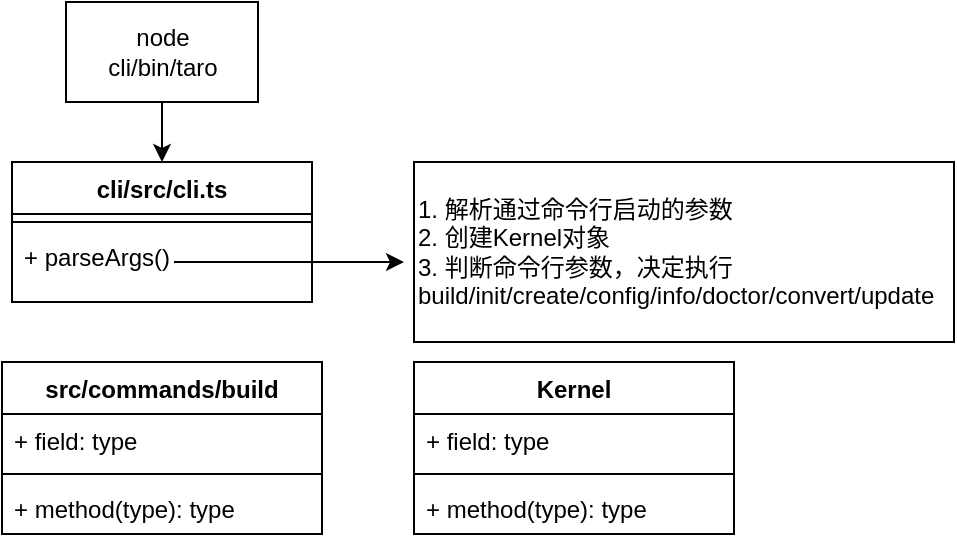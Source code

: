 <mxfile version="13.6.2" type="github">
  <diagram id="qLGAQN45khurday5uuPe" name="第 1 页">
    <mxGraphModel dx="1131" dy="741" grid="1" gridSize="10" guides="1" tooltips="1" connect="1" arrows="1" fold="1" page="1" pageScale="1" pageWidth="827" pageHeight="1169" math="0" shadow="0">
      <root>
        <mxCell id="0" />
        <mxCell id="1" parent="0" />
        <mxCell id="If2TSdoc109izGzcaKSD-9" value="node&lt;br&gt;cli/bin/taro" style="html=1;" vertex="1" parent="1">
          <mxGeometry x="366" y="30" width="96" height="50" as="geometry" />
        </mxCell>
        <mxCell id="If2TSdoc109izGzcaKSD-10" value="" style="endArrow=classic;html=1;exitX=0.5;exitY=1;exitDx=0;exitDy=0;entryX=0.5;entryY=0;entryDx=0;entryDy=0;" edge="1" parent="1" source="If2TSdoc109izGzcaKSD-9" target="If2TSdoc109izGzcaKSD-5">
          <mxGeometry relative="1" as="geometry">
            <mxPoint x="410" y="340" as="sourcePoint" />
            <mxPoint x="510" y="340" as="targetPoint" />
          </mxGeometry>
        </mxCell>
        <mxCell id="If2TSdoc109izGzcaKSD-5" value="cli/src/cli.ts" style="swimlane;fontStyle=1;align=center;verticalAlign=top;childLayout=stackLayout;horizontal=1;startSize=26;horizontalStack=0;resizeParent=1;resizeParentMax=0;resizeLast=0;collapsible=1;marginBottom=0;" vertex="1" parent="1">
          <mxGeometry x="339" y="110" width="150" height="70" as="geometry" />
        </mxCell>
        <mxCell id="If2TSdoc109izGzcaKSD-7" value="" style="line;strokeWidth=1;fillColor=none;align=left;verticalAlign=middle;spacingTop=-1;spacingLeft=3;spacingRight=3;rotatable=0;labelPosition=right;points=[];portConstraint=eastwest;" vertex="1" parent="If2TSdoc109izGzcaKSD-5">
          <mxGeometry y="26" width="150" height="8" as="geometry" />
        </mxCell>
        <mxCell id="If2TSdoc109izGzcaKSD-8" value="+ parseArgs()" style="text;strokeColor=none;fillColor=none;align=left;verticalAlign=top;spacingLeft=4;spacingRight=4;overflow=hidden;rotatable=0;points=[[0,0.5],[1,0.5]];portConstraint=eastwest;" vertex="1" parent="If2TSdoc109izGzcaKSD-5">
          <mxGeometry y="34" width="150" height="36" as="geometry" />
        </mxCell>
        <mxCell id="If2TSdoc109izGzcaKSD-12" value="1. 解析通过命令行启动的参数&lt;br&gt;2. 创建Kernel对象&lt;br&gt;3. 判断命令行参数，决定执行build/init/create/config/info/doctor/convert/update" style="rounded=0;whiteSpace=wrap;html=1;align=left;" vertex="1" parent="1">
          <mxGeometry x="540" y="110" width="270" height="90" as="geometry" />
        </mxCell>
        <mxCell id="If2TSdoc109izGzcaKSD-13" value="" style="endArrow=classic;html=1;" edge="1" parent="1">
          <mxGeometry width="50" height="50" relative="1" as="geometry">
            <mxPoint x="420" y="160" as="sourcePoint" />
            <mxPoint x="535" y="160" as="targetPoint" />
            <Array as="points" />
          </mxGeometry>
        </mxCell>
        <mxCell id="If2TSdoc109izGzcaKSD-14" value="src/commands/build" style="swimlane;fontStyle=1;align=center;verticalAlign=top;childLayout=stackLayout;horizontal=1;startSize=26;horizontalStack=0;resizeParent=1;resizeParentMax=0;resizeLast=0;collapsible=1;marginBottom=0;" vertex="1" parent="1">
          <mxGeometry x="334" y="210" width="160" height="86" as="geometry" />
        </mxCell>
        <mxCell id="If2TSdoc109izGzcaKSD-15" value="+ field: type" style="text;strokeColor=none;fillColor=none;align=left;verticalAlign=top;spacingLeft=4;spacingRight=4;overflow=hidden;rotatable=0;points=[[0,0.5],[1,0.5]];portConstraint=eastwest;" vertex="1" parent="If2TSdoc109izGzcaKSD-14">
          <mxGeometry y="26" width="160" height="26" as="geometry" />
        </mxCell>
        <mxCell id="If2TSdoc109izGzcaKSD-16" value="" style="line;strokeWidth=1;fillColor=none;align=left;verticalAlign=middle;spacingTop=-1;spacingLeft=3;spacingRight=3;rotatable=0;labelPosition=right;points=[];portConstraint=eastwest;" vertex="1" parent="If2TSdoc109izGzcaKSD-14">
          <mxGeometry y="52" width="160" height="8" as="geometry" />
        </mxCell>
        <mxCell id="If2TSdoc109izGzcaKSD-17" value="+ method(type): type" style="text;strokeColor=none;fillColor=none;align=left;verticalAlign=top;spacingLeft=4;spacingRight=4;overflow=hidden;rotatable=0;points=[[0,0.5],[1,0.5]];portConstraint=eastwest;" vertex="1" parent="If2TSdoc109izGzcaKSD-14">
          <mxGeometry y="60" width="160" height="26" as="geometry" />
        </mxCell>
        <mxCell id="If2TSdoc109izGzcaKSD-18" value="Kernel" style="swimlane;fontStyle=1;align=center;verticalAlign=top;childLayout=stackLayout;horizontal=1;startSize=26;horizontalStack=0;resizeParent=1;resizeParentMax=0;resizeLast=0;collapsible=1;marginBottom=0;" vertex="1" parent="1">
          <mxGeometry x="540" y="210" width="160" height="86" as="geometry" />
        </mxCell>
        <mxCell id="If2TSdoc109izGzcaKSD-19" value="+ field: type" style="text;strokeColor=none;fillColor=none;align=left;verticalAlign=top;spacingLeft=4;spacingRight=4;overflow=hidden;rotatable=0;points=[[0,0.5],[1,0.5]];portConstraint=eastwest;" vertex="1" parent="If2TSdoc109izGzcaKSD-18">
          <mxGeometry y="26" width="160" height="26" as="geometry" />
        </mxCell>
        <mxCell id="If2TSdoc109izGzcaKSD-20" value="" style="line;strokeWidth=1;fillColor=none;align=left;verticalAlign=middle;spacingTop=-1;spacingLeft=3;spacingRight=3;rotatable=0;labelPosition=right;points=[];portConstraint=eastwest;" vertex="1" parent="If2TSdoc109izGzcaKSD-18">
          <mxGeometry y="52" width="160" height="8" as="geometry" />
        </mxCell>
        <mxCell id="If2TSdoc109izGzcaKSD-21" value="+ method(type): type" style="text;strokeColor=none;fillColor=none;align=left;verticalAlign=top;spacingLeft=4;spacingRight=4;overflow=hidden;rotatable=0;points=[[0,0.5],[1,0.5]];portConstraint=eastwest;" vertex="1" parent="If2TSdoc109izGzcaKSD-18">
          <mxGeometry y="60" width="160" height="26" as="geometry" />
        </mxCell>
      </root>
    </mxGraphModel>
  </diagram>
</mxfile>
